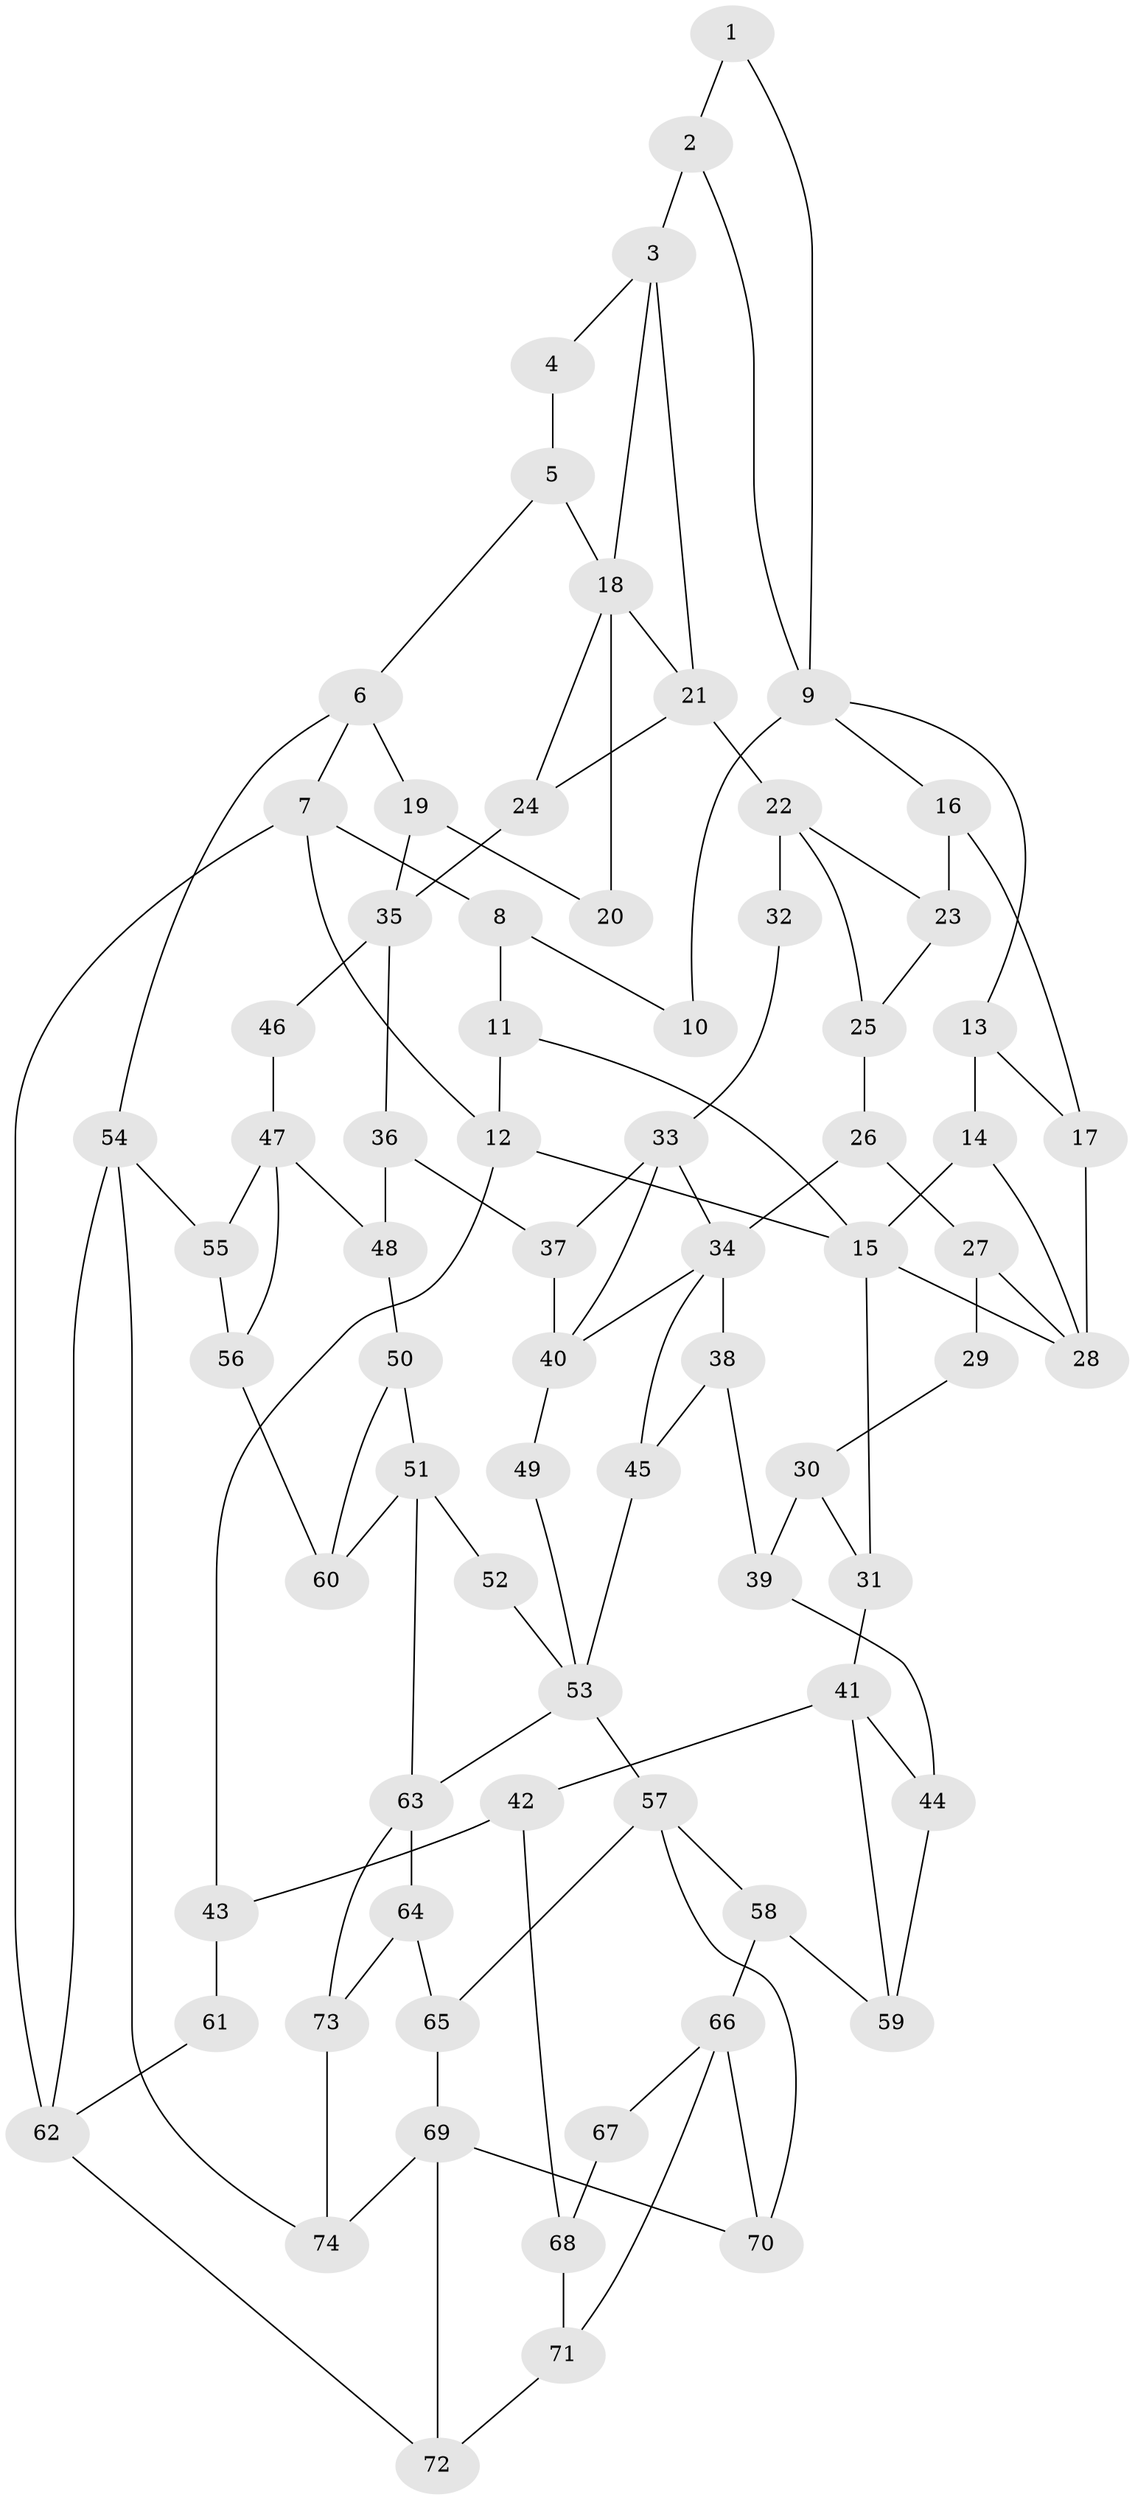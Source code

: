 // original degree distribution, {3: 0.02027027027027027, 5: 0.5337837837837838, 4: 0.22297297297297297, 6: 0.22297297297297297}
// Generated by graph-tools (version 1.1) at 2025/38/03/09/25 02:38:32]
// undirected, 74 vertices, 120 edges
graph export_dot {
graph [start="1"]
  node [color=gray90,style=filled];
  1;
  2;
  3;
  4;
  5;
  6;
  7;
  8;
  9;
  10;
  11;
  12;
  13;
  14;
  15;
  16;
  17;
  18;
  19;
  20;
  21;
  22;
  23;
  24;
  25;
  26;
  27;
  28;
  29;
  30;
  31;
  32;
  33;
  34;
  35;
  36;
  37;
  38;
  39;
  40;
  41;
  42;
  43;
  44;
  45;
  46;
  47;
  48;
  49;
  50;
  51;
  52;
  53;
  54;
  55;
  56;
  57;
  58;
  59;
  60;
  61;
  62;
  63;
  64;
  65;
  66;
  67;
  68;
  69;
  70;
  71;
  72;
  73;
  74;
  1 -- 2 [weight=1.0];
  1 -- 9 [weight=1.0];
  2 -- 3 [weight=2.0];
  2 -- 9 [weight=1.0];
  3 -- 4 [weight=2.0];
  3 -- 18 [weight=1.0];
  3 -- 21 [weight=1.0];
  4 -- 5 [weight=4.0];
  5 -- 6 [weight=1.0];
  5 -- 18 [weight=1.0];
  6 -- 7 [weight=1.0];
  6 -- 19 [weight=1.0];
  6 -- 54 [weight=1.0];
  7 -- 8 [weight=1.0];
  7 -- 12 [weight=1.0];
  7 -- 62 [weight=1.0];
  8 -- 10 [weight=1.0];
  8 -- 11 [weight=2.0];
  9 -- 10 [weight=2.0];
  9 -- 13 [weight=1.0];
  9 -- 16 [weight=1.0];
  11 -- 12 [weight=1.0];
  11 -- 15 [weight=1.0];
  12 -- 15 [weight=1.0];
  12 -- 43 [weight=1.0];
  13 -- 14 [weight=1.0];
  13 -- 17 [weight=1.0];
  14 -- 15 [weight=1.0];
  14 -- 28 [weight=1.0];
  15 -- 28 [weight=1.0];
  15 -- 31 [weight=2.0];
  16 -- 17 [weight=1.0];
  16 -- 23 [weight=1.0];
  17 -- 28 [weight=1.0];
  18 -- 20 [weight=2.0];
  18 -- 21 [weight=1.0];
  18 -- 24 [weight=1.0];
  19 -- 20 [weight=1.0];
  19 -- 35 [weight=1.0];
  21 -- 22 [weight=2.0];
  21 -- 24 [weight=1.0];
  22 -- 23 [weight=1.0];
  22 -- 25 [weight=1.0];
  22 -- 32 [weight=2.0];
  23 -- 25 [weight=1.0];
  24 -- 35 [weight=1.0];
  25 -- 26 [weight=1.0];
  26 -- 27 [weight=2.0];
  26 -- 34 [weight=2.0];
  27 -- 28 [weight=2.0];
  27 -- 29 [weight=2.0];
  29 -- 30 [weight=1.0];
  30 -- 31 [weight=1.0];
  30 -- 39 [weight=1.0];
  31 -- 41 [weight=2.0];
  32 -- 33 [weight=2.0];
  33 -- 34 [weight=1.0];
  33 -- 37 [weight=1.0];
  33 -- 40 [weight=2.0];
  34 -- 38 [weight=1.0];
  34 -- 40 [weight=1.0];
  34 -- 45 [weight=1.0];
  35 -- 36 [weight=1.0];
  35 -- 46 [weight=1.0];
  36 -- 37 [weight=1.0];
  36 -- 48 [weight=1.0];
  37 -- 40 [weight=1.0];
  38 -- 39 [weight=1.0];
  38 -- 45 [weight=1.0];
  39 -- 44 [weight=1.0];
  40 -- 49 [weight=2.0];
  41 -- 42 [weight=2.0];
  41 -- 44 [weight=1.0];
  41 -- 59 [weight=1.0];
  42 -- 43 [weight=2.0];
  42 -- 68 [weight=2.0];
  43 -- 61 [weight=2.0];
  44 -- 59 [weight=1.0];
  45 -- 53 [weight=1.0];
  46 -- 47 [weight=3.0];
  47 -- 48 [weight=1.0];
  47 -- 55 [weight=1.0];
  47 -- 56 [weight=1.0];
  48 -- 50 [weight=1.0];
  49 -- 53 [weight=1.0];
  50 -- 51 [weight=1.0];
  50 -- 60 [weight=1.0];
  51 -- 52 [weight=2.0];
  51 -- 60 [weight=1.0];
  51 -- 63 [weight=2.0];
  52 -- 53 [weight=1.0];
  53 -- 57 [weight=1.0];
  53 -- 63 [weight=1.0];
  54 -- 55 [weight=1.0];
  54 -- 62 [weight=1.0];
  54 -- 74 [weight=1.0];
  55 -- 56 [weight=1.0];
  56 -- 60 [weight=1.0];
  57 -- 58 [weight=1.0];
  57 -- 65 [weight=1.0];
  57 -- 70 [weight=1.0];
  58 -- 59 [weight=1.0];
  58 -- 66 [weight=2.0];
  61 -- 62 [weight=1.0];
  62 -- 72 [weight=1.0];
  63 -- 64 [weight=1.0];
  63 -- 73 [weight=1.0];
  64 -- 65 [weight=1.0];
  64 -- 73 [weight=1.0];
  65 -- 69 [weight=1.0];
  66 -- 67 [weight=1.0];
  66 -- 70 [weight=2.0];
  66 -- 71 [weight=1.0];
  67 -- 68 [weight=2.0];
  68 -- 71 [weight=1.0];
  69 -- 70 [weight=2.0];
  69 -- 72 [weight=1.0];
  69 -- 74 [weight=1.0];
  71 -- 72 [weight=1.0];
  73 -- 74 [weight=1.0];
}
